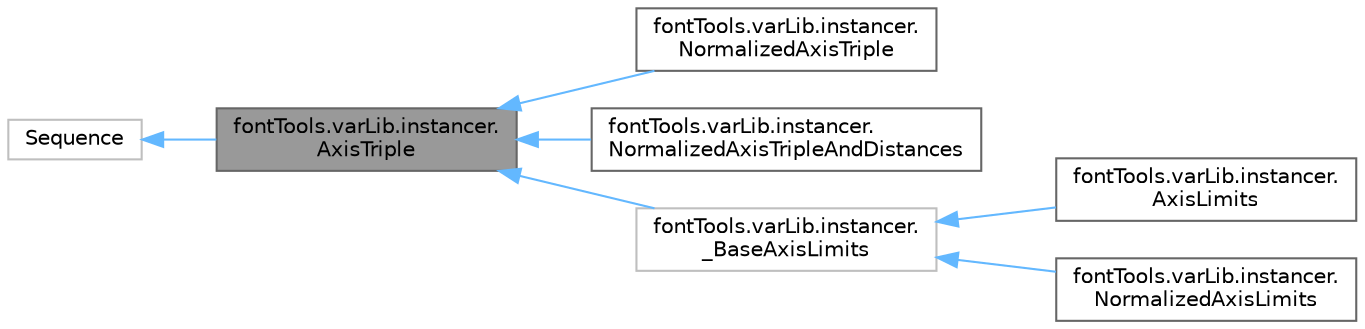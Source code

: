 digraph "fontTools.varLib.instancer.AxisTriple"
{
 // LATEX_PDF_SIZE
  bgcolor="transparent";
  edge [fontname=Helvetica,fontsize=10,labelfontname=Helvetica,labelfontsize=10];
  node [fontname=Helvetica,fontsize=10,shape=box,height=0.2,width=0.4];
  rankdir="LR";
  Node1 [id="Node000001",label="fontTools.varLib.instancer.\lAxisTriple",height=0.2,width=0.4,color="gray40", fillcolor="grey60", style="filled", fontcolor="black",tooltip=" "];
  Node2 -> Node1 [id="edge1_Node000001_Node000002",dir="back",color="steelblue1",style="solid",tooltip=" "];
  Node2 [id="Node000002",label="Sequence",height=0.2,width=0.4,color="grey75", fillcolor="white", style="filled",tooltip=" "];
  Node1 -> Node3 [id="edge2_Node000001_Node000003",dir="back",color="steelblue1",style="solid",tooltip=" "];
  Node3 [id="Node000003",label="fontTools.varLib.instancer.\lNormalizedAxisTriple",height=0.2,width=0.4,color="gray40", fillcolor="white", style="filled",URL="$df/df6/classfontTools_1_1varLib_1_1instancer_1_1NormalizedAxisTriple.html",tooltip=" "];
  Node1 -> Node4 [id="edge3_Node000001_Node000004",dir="back",color="steelblue1",style="solid",tooltip=" "];
  Node4 [id="Node000004",label="fontTools.varLib.instancer.\lNormalizedAxisTripleAndDistances",height=0.2,width=0.4,color="gray40", fillcolor="white", style="filled",URL="$d5/df8/classfontTools_1_1varLib_1_1instancer_1_1NormalizedAxisTripleAndDistances.html",tooltip=" "];
  Node1 -> Node5 [id="edge4_Node000001_Node000005",dir="back",color="steelblue1",style="solid",tooltip=" "];
  Node5 [id="Node000005",label="fontTools.varLib.instancer.\l_BaseAxisLimits",height=0.2,width=0.4,color="grey75", fillcolor="white", style="filled",URL="$d7/df0/classfontTools_1_1varLib_1_1instancer_1_1__BaseAxisLimits.html",tooltip=" "];
  Node5 -> Node6 [id="edge5_Node000005_Node000006",dir="back",color="steelblue1",style="solid",tooltip=" "];
  Node6 [id="Node000006",label="fontTools.varLib.instancer.\lAxisLimits",height=0.2,width=0.4,color="gray40", fillcolor="white", style="filled",URL="$dc/d71/classfontTools_1_1varLib_1_1instancer_1_1AxisLimits.html",tooltip=" "];
  Node5 -> Node7 [id="edge6_Node000005_Node000007",dir="back",color="steelblue1",style="solid",tooltip=" "];
  Node7 [id="Node000007",label="fontTools.varLib.instancer.\lNormalizedAxisLimits",height=0.2,width=0.4,color="gray40", fillcolor="white", style="filled",URL="$d5/dea/classfontTools_1_1varLib_1_1instancer_1_1NormalizedAxisLimits.html",tooltip=" "];
}
